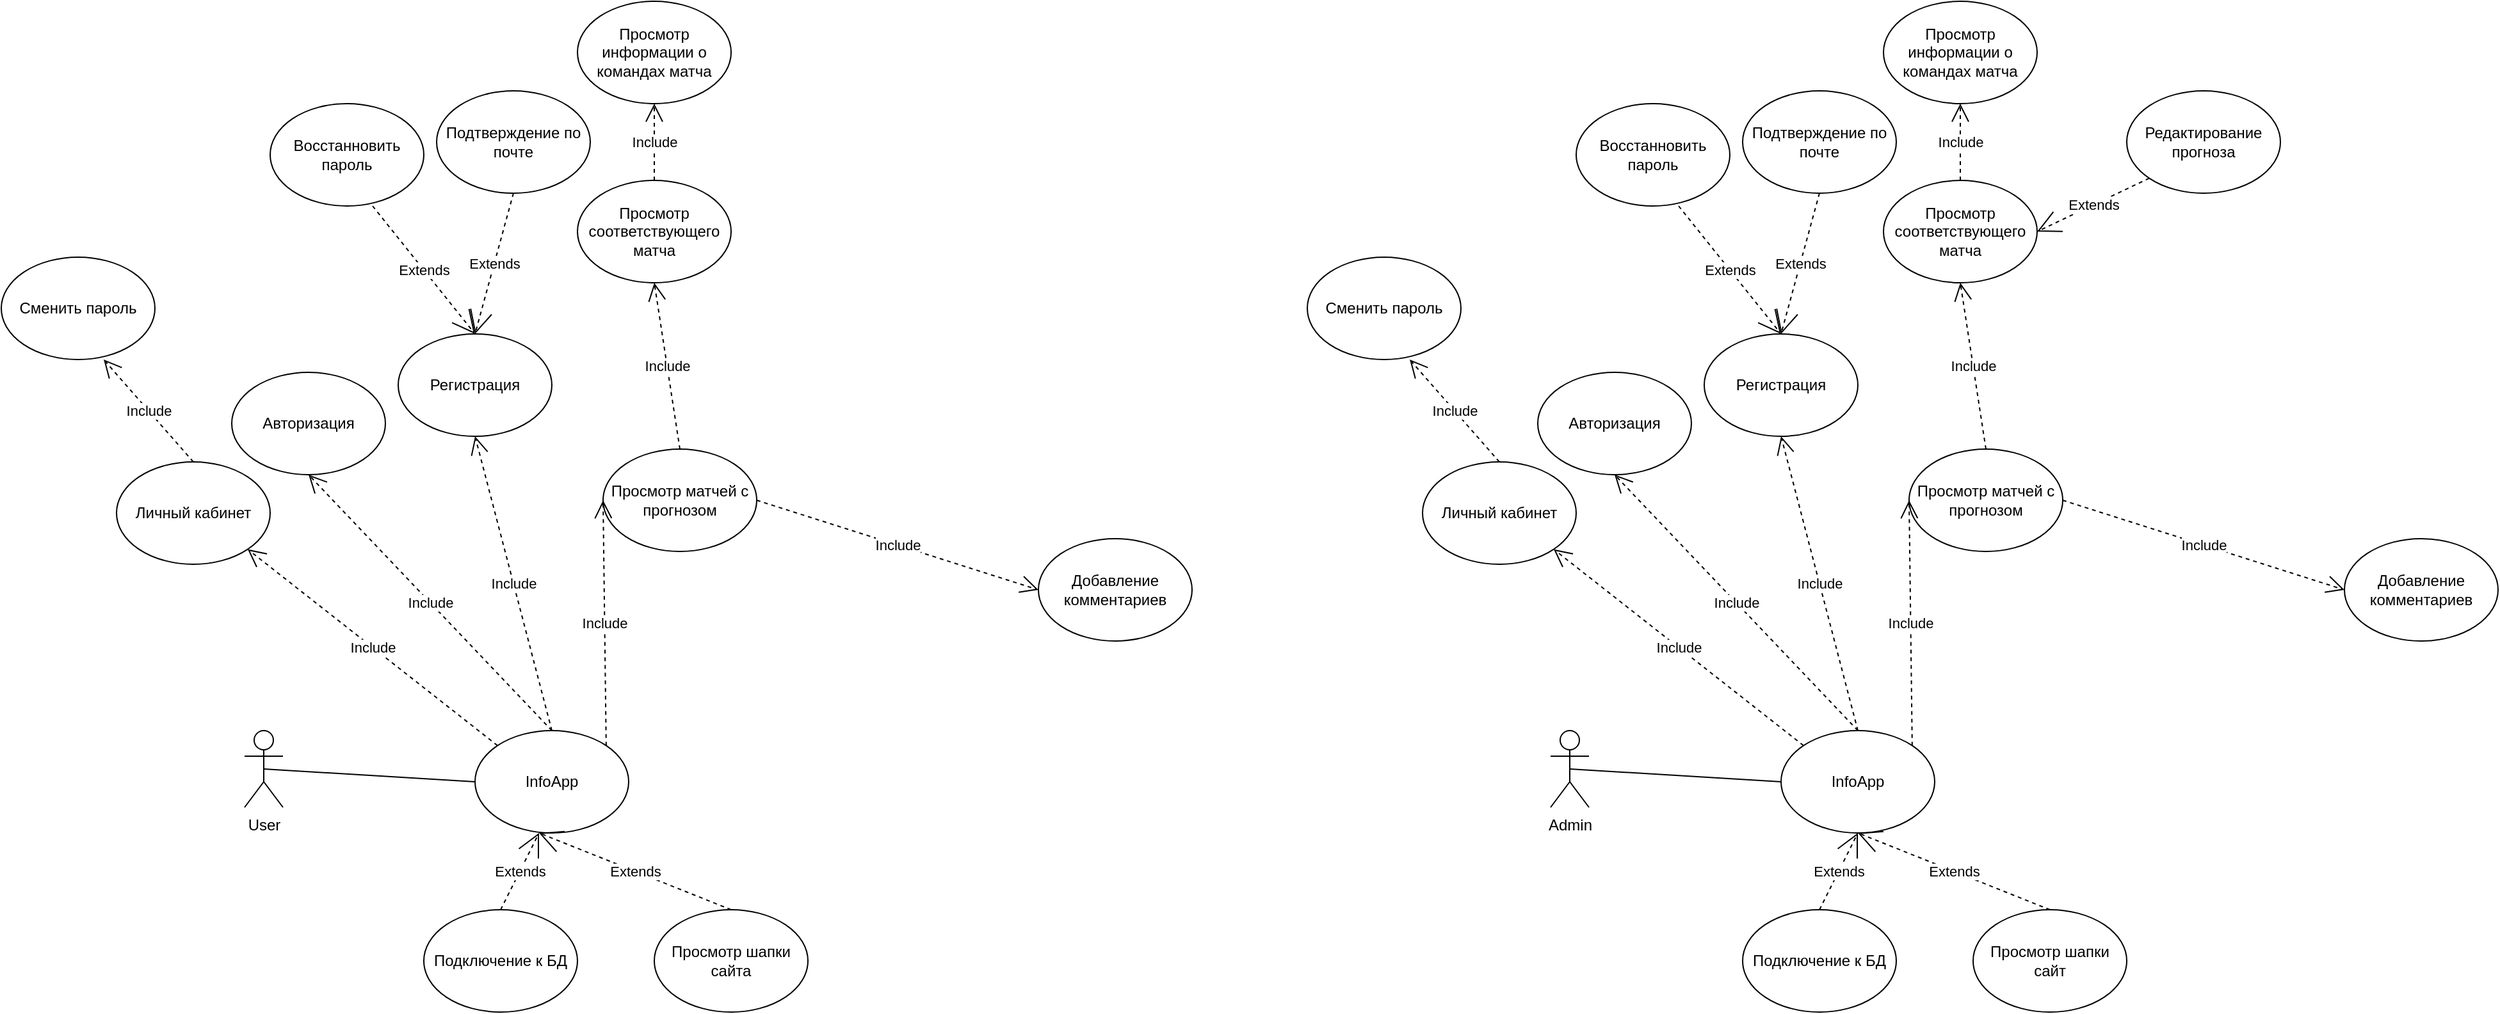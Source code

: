 <mxfile version="14.4.6" type="github">
  <diagram id="AmMkg5M9YSYuQsAp2ahu" name="Page-1">
    <mxGraphModel dx="1613" dy="1632" grid="1" gridSize="10" guides="1" tooltips="1" connect="1" arrows="1" fold="1" page="1" pageScale="1" pageWidth="827" pageHeight="1169" math="0" shadow="0">
      <root>
        <mxCell id="0" />
        <mxCell id="1" parent="0" />
        <mxCell id="p4dsRJ2isNpYm6C_EEN1-1" value="User&lt;br&gt;" style="shape=umlActor;verticalLabelPosition=bottom;verticalAlign=top;html=1;outlineConnect=0;" vertex="1" parent="1">
          <mxGeometry x="100" y="300" width="30" height="60" as="geometry" />
        </mxCell>
        <mxCell id="p4dsRJ2isNpYm6C_EEN1-2" value="InfoApp" style="ellipse;whiteSpace=wrap;html=1;" vertex="1" parent="1">
          <mxGeometry x="280" y="300" width="120" height="80" as="geometry" />
        </mxCell>
        <mxCell id="p4dsRJ2isNpYm6C_EEN1-3" value="" style="endArrow=none;html=1;entryX=0;entryY=0.5;entryDx=0;entryDy=0;exitX=0.5;exitY=0.5;exitDx=0;exitDy=0;exitPerimeter=0;" edge="1" parent="1" source="p4dsRJ2isNpYm6C_EEN1-1" target="p4dsRJ2isNpYm6C_EEN1-2">
          <mxGeometry width="50" height="50" relative="1" as="geometry">
            <mxPoint x="180" y="390" as="sourcePoint" />
            <mxPoint x="230" y="340" as="targetPoint" />
          </mxGeometry>
        </mxCell>
        <mxCell id="p4dsRJ2isNpYm6C_EEN1-4" value="Include" style="endArrow=open;endSize=12;dashed=1;html=1;exitX=0.5;exitY=0;exitDx=0;exitDy=0;entryX=0.5;entryY=1;entryDx=0;entryDy=0;" edge="1" parent="1" source="p4dsRJ2isNpYm6C_EEN1-2" target="p4dsRJ2isNpYm6C_EEN1-5">
          <mxGeometry width="160" relative="1" as="geometry">
            <mxPoint x="330" y="250" as="sourcePoint" />
            <mxPoint x="240" y="210" as="targetPoint" />
          </mxGeometry>
        </mxCell>
        <mxCell id="p4dsRJ2isNpYm6C_EEN1-5" value="Авторизация&lt;br&gt;" style="ellipse;whiteSpace=wrap;html=1;" vertex="1" parent="1">
          <mxGeometry x="90" y="20" width="120" height="80" as="geometry" />
        </mxCell>
        <mxCell id="p4dsRJ2isNpYm6C_EEN1-6" value="Регистрация" style="ellipse;whiteSpace=wrap;html=1;" vertex="1" parent="1">
          <mxGeometry x="220" y="-10" width="120" height="80" as="geometry" />
        </mxCell>
        <mxCell id="p4dsRJ2isNpYm6C_EEN1-7" value="Include" style="endArrow=open;endSize=12;dashed=1;html=1;exitX=0.5;exitY=0;exitDx=0;exitDy=0;entryX=0.5;entryY=1;entryDx=0;entryDy=0;" edge="1" parent="1" source="p4dsRJ2isNpYm6C_EEN1-2" target="p4dsRJ2isNpYm6C_EEN1-6">
          <mxGeometry width="160" relative="1" as="geometry">
            <mxPoint x="400" y="280" as="sourcePoint" />
            <mxPoint x="560" y="280" as="targetPoint" />
          </mxGeometry>
        </mxCell>
        <mxCell id="p4dsRJ2isNpYm6C_EEN1-19" value="Просмотр соответствующего матча" style="ellipse;whiteSpace=wrap;html=1;" vertex="1" parent="1">
          <mxGeometry x="360" y="-130" width="120" height="80" as="geometry" />
        </mxCell>
        <mxCell id="p4dsRJ2isNpYm6C_EEN1-20" value="Подтверждение по почте" style="ellipse;whiteSpace=wrap;html=1;" vertex="1" parent="1">
          <mxGeometry x="250" y="-200" width="120" height="80" as="geometry" />
        </mxCell>
        <mxCell id="p4dsRJ2isNpYm6C_EEN1-21" value="Extends" style="endArrow=open;endSize=16;endFill=0;html=1;entryX=0.5;entryY=0;entryDx=0;entryDy=0;exitX=0.5;exitY=1;exitDx=0;exitDy=0;dashed=1;" edge="1" parent="1" source="p4dsRJ2isNpYm6C_EEN1-20" target="p4dsRJ2isNpYm6C_EEN1-6">
          <mxGeometry width="160" relative="1" as="geometry">
            <mxPoint x="142" y="-92" as="sourcePoint" />
            <mxPoint x="580" y="-10" as="targetPoint" />
          </mxGeometry>
        </mxCell>
        <mxCell id="p4dsRJ2isNpYm6C_EEN1-23" value="Просмотр матчей с прогнозом" style="ellipse;whiteSpace=wrap;html=1;" vertex="1" parent="1">
          <mxGeometry x="380" y="80" width="120" height="80" as="geometry" />
        </mxCell>
        <mxCell id="p4dsRJ2isNpYm6C_EEN1-24" value="Include" style="endArrow=open;endSize=12;dashed=1;html=1;exitX=1;exitY=0;exitDx=0;exitDy=0;entryX=0;entryY=0.5;entryDx=0;entryDy=0;" edge="1" parent="1" source="p4dsRJ2isNpYm6C_EEN1-2" target="p4dsRJ2isNpYm6C_EEN1-23">
          <mxGeometry width="160" relative="1" as="geometry">
            <mxPoint x="350" y="310" as="sourcePoint" />
            <mxPoint x="417.574" y="188.284" as="targetPoint" />
          </mxGeometry>
        </mxCell>
        <mxCell id="p4dsRJ2isNpYm6C_EEN1-25" value="Include" style="endArrow=open;endSize=12;dashed=1;html=1;exitX=0.5;exitY=0;exitDx=0;exitDy=0;entryX=0.5;entryY=1;entryDx=0;entryDy=0;" edge="1" parent="1" source="p4dsRJ2isNpYm6C_EEN1-23" target="p4dsRJ2isNpYm6C_EEN1-19">
          <mxGeometry width="160" relative="1" as="geometry">
            <mxPoint x="392.426" y="321.716" as="sourcePoint" />
            <mxPoint x="540" y="200" as="targetPoint" />
          </mxGeometry>
        </mxCell>
        <mxCell id="p4dsRJ2isNpYm6C_EEN1-26" value="Include" style="endArrow=open;endSize=12;dashed=1;html=1;exitX=1;exitY=0.5;exitDx=0;exitDy=0;" edge="1" parent="1" source="p4dsRJ2isNpYm6C_EEN1-23">
          <mxGeometry width="160" relative="1" as="geometry">
            <mxPoint x="642.426" y="171.716" as="sourcePoint" />
            <mxPoint x="720" y="190" as="targetPoint" />
          </mxGeometry>
        </mxCell>
        <mxCell id="p4dsRJ2isNpYm6C_EEN1-27" value="Добавление комментариев" style="ellipse;whiteSpace=wrap;html=1;" vertex="1" parent="1">
          <mxGeometry x="720" y="150" width="120" height="80" as="geometry" />
        </mxCell>
        <mxCell id="p4dsRJ2isNpYm6C_EEN1-28" value="Просмотр информации о командах матча" style="ellipse;whiteSpace=wrap;html=1;" vertex="1" parent="1">
          <mxGeometry x="360" y="-270" width="120" height="80" as="geometry" />
        </mxCell>
        <mxCell id="p4dsRJ2isNpYm6C_EEN1-29" value="Include" style="endArrow=open;endSize=12;dashed=1;html=1;exitX=0.5;exitY=0;exitDx=0;exitDy=0;entryX=0.5;entryY=1;entryDx=0;entryDy=0;" edge="1" parent="1" source="p4dsRJ2isNpYm6C_EEN1-19" target="p4dsRJ2isNpYm6C_EEN1-28">
          <mxGeometry width="160" relative="1" as="geometry">
            <mxPoint x="450" y="90" as="sourcePoint" />
            <mxPoint x="430" y="-40" as="targetPoint" />
          </mxGeometry>
        </mxCell>
        <mxCell id="p4dsRJ2isNpYm6C_EEN1-30" value="Личный кабинет" style="ellipse;whiteSpace=wrap;html=1;" vertex="1" parent="1">
          <mxGeometry y="90" width="120" height="80" as="geometry" />
        </mxCell>
        <mxCell id="p4dsRJ2isNpYm6C_EEN1-31" value="Include" style="endArrow=open;endSize=12;dashed=1;html=1;exitX=0;exitY=0;exitDx=0;exitDy=0;entryX=1;entryY=1;entryDx=0;entryDy=0;" edge="1" parent="1" source="p4dsRJ2isNpYm6C_EEN1-2" target="p4dsRJ2isNpYm6C_EEN1-30">
          <mxGeometry width="160" relative="1" as="geometry">
            <mxPoint x="350" y="310" as="sourcePoint" />
            <mxPoint x="160" y="110" as="targetPoint" />
          </mxGeometry>
        </mxCell>
        <mxCell id="p4dsRJ2isNpYm6C_EEN1-32" value="Include" style="endArrow=open;endSize=12;dashed=1;html=1;exitX=0.5;exitY=0;exitDx=0;exitDy=0;" edge="1" parent="1" source="p4dsRJ2isNpYm6C_EEN1-30">
          <mxGeometry width="160" relative="1" as="geometry">
            <mxPoint x="307.574" y="321.716" as="sourcePoint" />
            <mxPoint x="-10" y="10" as="targetPoint" />
          </mxGeometry>
        </mxCell>
        <mxCell id="p4dsRJ2isNpYm6C_EEN1-33" value="Сменить пароль" style="ellipse;whiteSpace=wrap;html=1;" vertex="1" parent="1">
          <mxGeometry x="-90" y="-70" width="120" height="80" as="geometry" />
        </mxCell>
        <mxCell id="p4dsRJ2isNpYm6C_EEN1-34" value="Extends" style="endArrow=open;endSize=16;endFill=0;html=1;entryX=0.5;entryY=0;entryDx=0;entryDy=0;dashed=1;" edge="1" parent="1" target="p4dsRJ2isNpYm6C_EEN1-6">
          <mxGeometry width="160" relative="1" as="geometry">
            <mxPoint x="200" y="-110" as="sourcePoint" />
            <mxPoint x="290" as="targetPoint" />
          </mxGeometry>
        </mxCell>
        <mxCell id="p4dsRJ2isNpYm6C_EEN1-35" value="Восстанновить пароль" style="ellipse;whiteSpace=wrap;html=1;" vertex="1" parent="1">
          <mxGeometry x="120" y="-190" width="120" height="80" as="geometry" />
        </mxCell>
        <mxCell id="p4dsRJ2isNpYm6C_EEN1-36" value="Admin" style="shape=umlActor;verticalLabelPosition=bottom;verticalAlign=top;html=1;outlineConnect=0;" vertex="1" parent="1">
          <mxGeometry x="1120" y="300" width="30" height="60" as="geometry" />
        </mxCell>
        <mxCell id="p4dsRJ2isNpYm6C_EEN1-37" value="InfoApp" style="ellipse;whiteSpace=wrap;html=1;" vertex="1" parent="1">
          <mxGeometry x="1300" y="300" width="120" height="80" as="geometry" />
        </mxCell>
        <mxCell id="p4dsRJ2isNpYm6C_EEN1-38" value="" style="endArrow=none;html=1;entryX=0;entryY=0.5;entryDx=0;entryDy=0;exitX=0.5;exitY=0.5;exitDx=0;exitDy=0;exitPerimeter=0;" edge="1" parent="1" source="p4dsRJ2isNpYm6C_EEN1-36" target="p4dsRJ2isNpYm6C_EEN1-37">
          <mxGeometry width="50" height="50" relative="1" as="geometry">
            <mxPoint x="1200" y="390" as="sourcePoint" />
            <mxPoint x="1250" y="340" as="targetPoint" />
          </mxGeometry>
        </mxCell>
        <mxCell id="p4dsRJ2isNpYm6C_EEN1-39" value="Include" style="endArrow=open;endSize=12;dashed=1;html=1;exitX=0.5;exitY=0;exitDx=0;exitDy=0;entryX=0.5;entryY=1;entryDx=0;entryDy=0;" edge="1" parent="1" source="p4dsRJ2isNpYm6C_EEN1-37" target="p4dsRJ2isNpYm6C_EEN1-40">
          <mxGeometry width="160" relative="1" as="geometry">
            <mxPoint x="1350" y="250" as="sourcePoint" />
            <mxPoint x="1260" y="210" as="targetPoint" />
          </mxGeometry>
        </mxCell>
        <mxCell id="p4dsRJ2isNpYm6C_EEN1-40" value="Авторизация&lt;br&gt;" style="ellipse;whiteSpace=wrap;html=1;" vertex="1" parent="1">
          <mxGeometry x="1110" y="20" width="120" height="80" as="geometry" />
        </mxCell>
        <mxCell id="p4dsRJ2isNpYm6C_EEN1-41" value="Регистрация" style="ellipse;whiteSpace=wrap;html=1;" vertex="1" parent="1">
          <mxGeometry x="1240" y="-10" width="120" height="80" as="geometry" />
        </mxCell>
        <mxCell id="p4dsRJ2isNpYm6C_EEN1-42" value="Include" style="endArrow=open;endSize=12;dashed=1;html=1;exitX=0.5;exitY=0;exitDx=0;exitDy=0;entryX=0.5;entryY=1;entryDx=0;entryDy=0;" edge="1" parent="1" source="p4dsRJ2isNpYm6C_EEN1-37" target="p4dsRJ2isNpYm6C_EEN1-41">
          <mxGeometry width="160" relative="1" as="geometry">
            <mxPoint x="1420" y="280" as="sourcePoint" />
            <mxPoint x="1580" y="280" as="targetPoint" />
          </mxGeometry>
        </mxCell>
        <mxCell id="p4dsRJ2isNpYm6C_EEN1-43" value="Просмотр соответствующего матча" style="ellipse;whiteSpace=wrap;html=1;" vertex="1" parent="1">
          <mxGeometry x="1380" y="-130" width="120" height="80" as="geometry" />
        </mxCell>
        <mxCell id="p4dsRJ2isNpYm6C_EEN1-44" value="Подтверждение по почте" style="ellipse;whiteSpace=wrap;html=1;" vertex="1" parent="1">
          <mxGeometry x="1270" y="-200" width="120" height="80" as="geometry" />
        </mxCell>
        <mxCell id="p4dsRJ2isNpYm6C_EEN1-45" value="Extends" style="endArrow=open;endSize=16;endFill=0;html=1;entryX=0.5;entryY=0;entryDx=0;entryDy=0;exitX=0.5;exitY=1;exitDx=0;exitDy=0;dashed=1;" edge="1" parent="1" source="p4dsRJ2isNpYm6C_EEN1-44" target="p4dsRJ2isNpYm6C_EEN1-41">
          <mxGeometry width="160" relative="1" as="geometry">
            <mxPoint x="1162" y="-92" as="sourcePoint" />
            <mxPoint x="1600" y="-10" as="targetPoint" />
          </mxGeometry>
        </mxCell>
        <mxCell id="p4dsRJ2isNpYm6C_EEN1-46" value="Просмотр матчей с прогнозом" style="ellipse;whiteSpace=wrap;html=1;" vertex="1" parent="1">
          <mxGeometry x="1400" y="80" width="120" height="80" as="geometry" />
        </mxCell>
        <mxCell id="p4dsRJ2isNpYm6C_EEN1-47" value="Include" style="endArrow=open;endSize=12;dashed=1;html=1;exitX=1;exitY=0;exitDx=0;exitDy=0;entryX=0;entryY=0.5;entryDx=0;entryDy=0;" edge="1" parent="1" source="p4dsRJ2isNpYm6C_EEN1-37" target="p4dsRJ2isNpYm6C_EEN1-46">
          <mxGeometry width="160" relative="1" as="geometry">
            <mxPoint x="1370" y="310" as="sourcePoint" />
            <mxPoint x="1437.574" y="188.284" as="targetPoint" />
          </mxGeometry>
        </mxCell>
        <mxCell id="p4dsRJ2isNpYm6C_EEN1-48" value="Include" style="endArrow=open;endSize=12;dashed=1;html=1;exitX=0.5;exitY=0;exitDx=0;exitDy=0;entryX=0.5;entryY=1;entryDx=0;entryDy=0;" edge="1" parent="1" source="p4dsRJ2isNpYm6C_EEN1-46" target="p4dsRJ2isNpYm6C_EEN1-43">
          <mxGeometry width="160" relative="1" as="geometry">
            <mxPoint x="1412.426" y="321.716" as="sourcePoint" />
            <mxPoint x="1560" y="200" as="targetPoint" />
          </mxGeometry>
        </mxCell>
        <mxCell id="p4dsRJ2isNpYm6C_EEN1-49" value="Include" style="endArrow=open;endSize=12;dashed=1;html=1;exitX=1;exitY=0.5;exitDx=0;exitDy=0;" edge="1" parent="1" source="p4dsRJ2isNpYm6C_EEN1-46">
          <mxGeometry width="160" relative="1" as="geometry">
            <mxPoint x="1662.426" y="171.716" as="sourcePoint" />
            <mxPoint x="1740" y="190" as="targetPoint" />
          </mxGeometry>
        </mxCell>
        <mxCell id="p4dsRJ2isNpYm6C_EEN1-50" value="Добавление комментариев" style="ellipse;whiteSpace=wrap;html=1;" vertex="1" parent="1">
          <mxGeometry x="1740" y="150" width="120" height="80" as="geometry" />
        </mxCell>
        <mxCell id="p4dsRJ2isNpYm6C_EEN1-51" value="Просмотр информации о командах матча" style="ellipse;whiteSpace=wrap;html=1;" vertex="1" parent="1">
          <mxGeometry x="1380" y="-270" width="120" height="80" as="geometry" />
        </mxCell>
        <mxCell id="p4dsRJ2isNpYm6C_EEN1-52" value="Include" style="endArrow=open;endSize=12;dashed=1;html=1;exitX=0.5;exitY=0;exitDx=0;exitDy=0;entryX=0.5;entryY=1;entryDx=0;entryDy=0;" edge="1" parent="1" source="p4dsRJ2isNpYm6C_EEN1-43" target="p4dsRJ2isNpYm6C_EEN1-51">
          <mxGeometry width="160" relative="1" as="geometry">
            <mxPoint x="1470" y="90" as="sourcePoint" />
            <mxPoint x="1450" y="-40" as="targetPoint" />
          </mxGeometry>
        </mxCell>
        <mxCell id="p4dsRJ2isNpYm6C_EEN1-53" value="Личный кабинет" style="ellipse;whiteSpace=wrap;html=1;" vertex="1" parent="1">
          <mxGeometry x="1020" y="90" width="120" height="80" as="geometry" />
        </mxCell>
        <mxCell id="p4dsRJ2isNpYm6C_EEN1-54" value="Include" style="endArrow=open;endSize=12;dashed=1;html=1;exitX=0;exitY=0;exitDx=0;exitDy=0;entryX=1;entryY=1;entryDx=0;entryDy=0;" edge="1" parent="1" source="p4dsRJ2isNpYm6C_EEN1-37" target="p4dsRJ2isNpYm6C_EEN1-53">
          <mxGeometry width="160" relative="1" as="geometry">
            <mxPoint x="1370" y="310" as="sourcePoint" />
            <mxPoint x="1180" y="110" as="targetPoint" />
          </mxGeometry>
        </mxCell>
        <mxCell id="p4dsRJ2isNpYm6C_EEN1-55" value="Include" style="endArrow=open;endSize=12;dashed=1;html=1;exitX=0.5;exitY=0;exitDx=0;exitDy=0;" edge="1" parent="1" source="p4dsRJ2isNpYm6C_EEN1-53">
          <mxGeometry width="160" relative="1" as="geometry">
            <mxPoint x="1327.574" y="321.716" as="sourcePoint" />
            <mxPoint x="1010" y="10" as="targetPoint" />
          </mxGeometry>
        </mxCell>
        <mxCell id="p4dsRJ2isNpYm6C_EEN1-56" value="Сменить пароль" style="ellipse;whiteSpace=wrap;html=1;" vertex="1" parent="1">
          <mxGeometry x="930" y="-70" width="120" height="80" as="geometry" />
        </mxCell>
        <mxCell id="p4dsRJ2isNpYm6C_EEN1-57" value="Extends" style="endArrow=open;endSize=16;endFill=0;html=1;entryX=0.5;entryY=0;entryDx=0;entryDy=0;dashed=1;" edge="1" parent="1" target="p4dsRJ2isNpYm6C_EEN1-41">
          <mxGeometry width="160" relative="1" as="geometry">
            <mxPoint x="1220" y="-110" as="sourcePoint" />
            <mxPoint x="1310" as="targetPoint" />
          </mxGeometry>
        </mxCell>
        <mxCell id="p4dsRJ2isNpYm6C_EEN1-58" value="Восстанновить пароль" style="ellipse;whiteSpace=wrap;html=1;" vertex="1" parent="1">
          <mxGeometry x="1140" y="-190" width="120" height="80" as="geometry" />
        </mxCell>
        <mxCell id="p4dsRJ2isNpYm6C_EEN1-59" value="Редактирование прогноза" style="ellipse;whiteSpace=wrap;html=1;" vertex="1" parent="1">
          <mxGeometry x="1570" y="-200" width="120" height="80" as="geometry" />
        </mxCell>
        <mxCell id="p4dsRJ2isNpYm6C_EEN1-62" value="Extends" style="endArrow=open;endSize=16;endFill=0;html=1;entryX=1;entryY=0.5;entryDx=0;entryDy=0;exitX=0;exitY=1;exitDx=0;exitDy=0;dashed=1;" edge="1" parent="1" source="p4dsRJ2isNpYm6C_EEN1-59" target="p4dsRJ2isNpYm6C_EEN1-43">
          <mxGeometry width="160" relative="1" as="geometry">
            <mxPoint x="1570" y="-100" as="sourcePoint" />
            <mxPoint x="1540" y="10" as="targetPoint" />
          </mxGeometry>
        </mxCell>
        <mxCell id="p4dsRJ2isNpYm6C_EEN1-63" value="Подключение к БД" style="ellipse;whiteSpace=wrap;html=1;" vertex="1" parent="1">
          <mxGeometry x="1270" y="440" width="120" height="80" as="geometry" />
        </mxCell>
        <mxCell id="p4dsRJ2isNpYm6C_EEN1-64" value="Extends" style="endArrow=open;endSize=16;endFill=0;html=1;entryX=0.5;entryY=1;entryDx=0;entryDy=0;exitX=0.5;exitY=0;exitDx=0;exitDy=0;dashed=1;" edge="1" parent="1" source="p4dsRJ2isNpYm6C_EEN1-63" target="p4dsRJ2isNpYm6C_EEN1-37">
          <mxGeometry width="160" relative="1" as="geometry">
            <mxPoint x="1597.574" y="-121.716" as="sourcePoint" />
            <mxPoint x="1510" y="-80" as="targetPoint" />
          </mxGeometry>
        </mxCell>
        <mxCell id="p4dsRJ2isNpYm6C_EEN1-65" value="Просмотр шапки сайт" style="ellipse;whiteSpace=wrap;html=1;" vertex="1" parent="1">
          <mxGeometry x="1450" y="440" width="120" height="80" as="geometry" />
        </mxCell>
        <mxCell id="p4dsRJ2isNpYm6C_EEN1-66" value="Extends" style="endArrow=open;endSize=16;endFill=0;html=1;entryX=0.5;entryY=1;entryDx=0;entryDy=0;exitX=0.5;exitY=0;exitDx=0;exitDy=0;dashed=1;" edge="1" parent="1" source="p4dsRJ2isNpYm6C_EEN1-65" target="p4dsRJ2isNpYm6C_EEN1-37">
          <mxGeometry width="160" relative="1" as="geometry">
            <mxPoint x="1340" y="450" as="sourcePoint" />
            <mxPoint x="1370" y="390" as="targetPoint" />
          </mxGeometry>
        </mxCell>
        <mxCell id="p4dsRJ2isNpYm6C_EEN1-68" value="Подключение к БД" style="ellipse;whiteSpace=wrap;html=1;" vertex="1" parent="1">
          <mxGeometry x="240" y="440" width="120" height="80" as="geometry" />
        </mxCell>
        <mxCell id="p4dsRJ2isNpYm6C_EEN1-69" value="Extends" style="endArrow=open;endSize=16;endFill=0;html=1;entryX=0.5;entryY=1;entryDx=0;entryDy=0;exitX=0.5;exitY=0;exitDx=0;exitDy=0;dashed=1;" edge="1" parent="1" source="p4dsRJ2isNpYm6C_EEN1-68">
          <mxGeometry width="160" relative="1" as="geometry">
            <mxPoint x="567.574" y="-121.716" as="sourcePoint" />
            <mxPoint x="330" y="380" as="targetPoint" />
          </mxGeometry>
        </mxCell>
        <mxCell id="p4dsRJ2isNpYm6C_EEN1-70" value="Просмотр шапки сайта" style="ellipse;whiteSpace=wrap;html=1;" vertex="1" parent="1">
          <mxGeometry x="420" y="440" width="120" height="80" as="geometry" />
        </mxCell>
        <mxCell id="p4dsRJ2isNpYm6C_EEN1-71" value="Extends" style="endArrow=open;endSize=16;endFill=0;html=1;entryX=0.5;entryY=1;entryDx=0;entryDy=0;exitX=0.5;exitY=0;exitDx=0;exitDy=0;dashed=1;" edge="1" parent="1" source="p4dsRJ2isNpYm6C_EEN1-70">
          <mxGeometry width="160" relative="1" as="geometry">
            <mxPoint x="310" y="450" as="sourcePoint" />
            <mxPoint x="330" y="380" as="targetPoint" />
          </mxGeometry>
        </mxCell>
      </root>
    </mxGraphModel>
  </diagram>
</mxfile>
